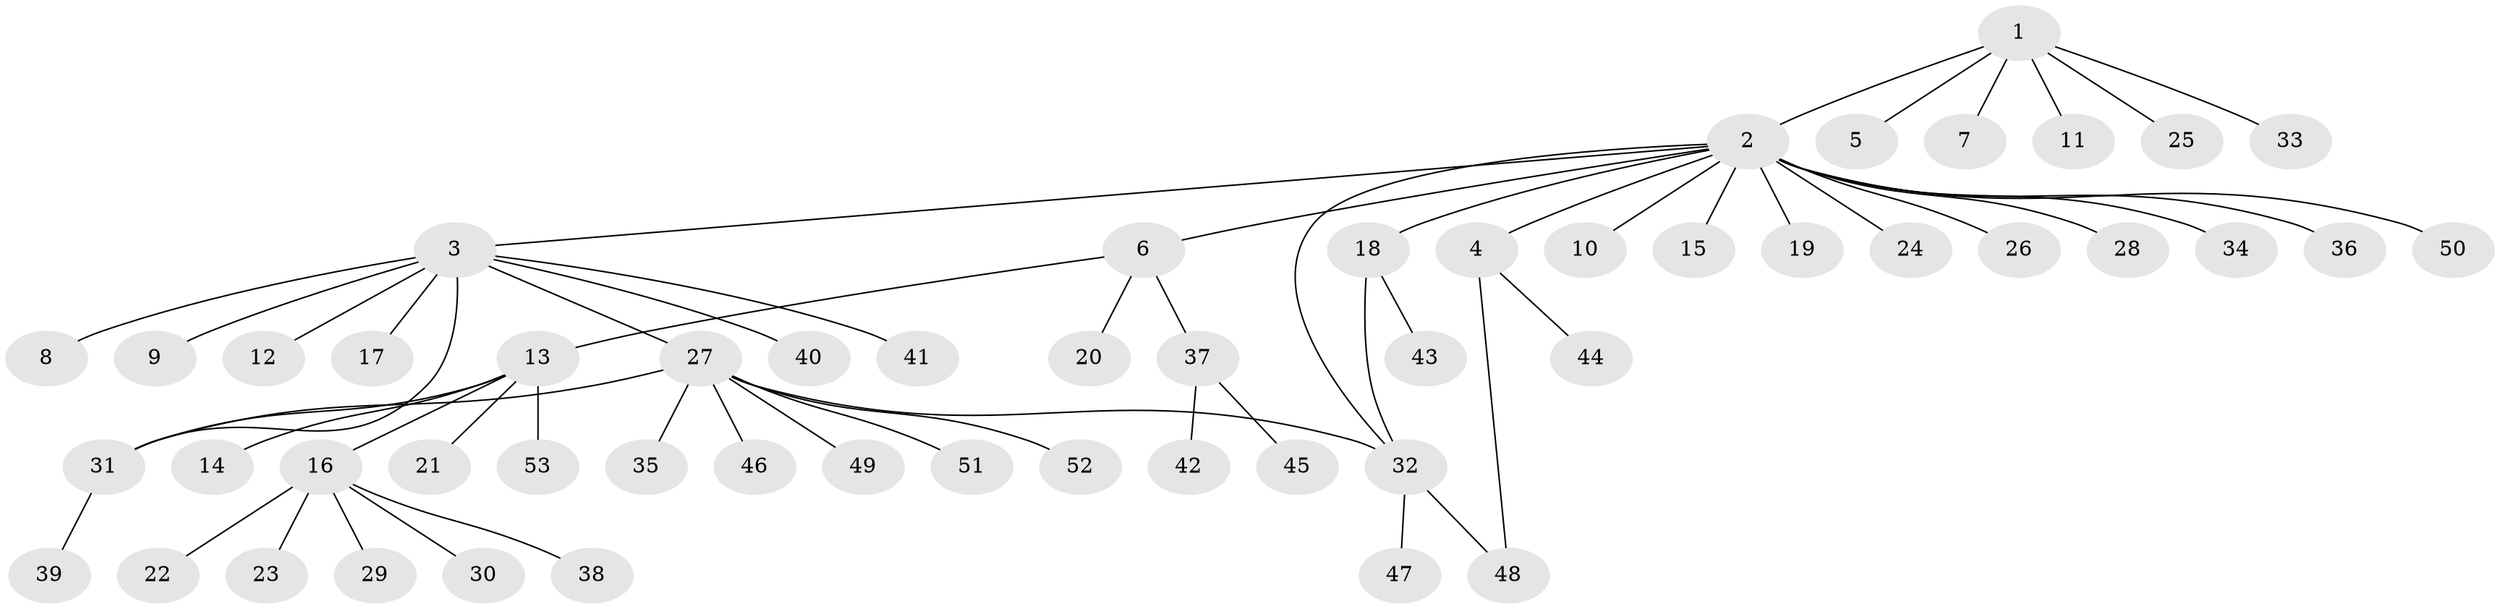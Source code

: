 // coarse degree distribution, {5: 0.09523809523809523, 13: 0.023809523809523808, 8: 0.023809523809523808, 3: 0.07142857142857142, 1: 0.7380952380952381, 7: 0.023809523809523808, 2: 0.023809523809523808}
// Generated by graph-tools (version 1.1) at 2025/23/03/03/25 07:23:53]
// undirected, 53 vertices, 57 edges
graph export_dot {
graph [start="1"]
  node [color=gray90,style=filled];
  1;
  2;
  3;
  4;
  5;
  6;
  7;
  8;
  9;
  10;
  11;
  12;
  13;
  14;
  15;
  16;
  17;
  18;
  19;
  20;
  21;
  22;
  23;
  24;
  25;
  26;
  27;
  28;
  29;
  30;
  31;
  32;
  33;
  34;
  35;
  36;
  37;
  38;
  39;
  40;
  41;
  42;
  43;
  44;
  45;
  46;
  47;
  48;
  49;
  50;
  51;
  52;
  53;
  1 -- 2;
  1 -- 5;
  1 -- 7;
  1 -- 11;
  1 -- 25;
  1 -- 33;
  2 -- 3;
  2 -- 4;
  2 -- 6;
  2 -- 10;
  2 -- 15;
  2 -- 18;
  2 -- 19;
  2 -- 24;
  2 -- 26;
  2 -- 28;
  2 -- 32;
  2 -- 34;
  2 -- 36;
  2 -- 50;
  3 -- 8;
  3 -- 9;
  3 -- 12;
  3 -- 17;
  3 -- 27;
  3 -- 31;
  3 -- 40;
  3 -- 41;
  4 -- 44;
  4 -- 48;
  6 -- 13;
  6 -- 20;
  6 -- 37;
  13 -- 14;
  13 -- 16;
  13 -- 21;
  13 -- 31;
  13 -- 53;
  16 -- 22;
  16 -- 23;
  16 -- 29;
  16 -- 30;
  16 -- 38;
  18 -- 32;
  18 -- 43;
  27 -- 31;
  27 -- 32;
  27 -- 35;
  27 -- 46;
  27 -- 49;
  27 -- 51;
  27 -- 52;
  31 -- 39;
  32 -- 47;
  32 -- 48;
  37 -- 42;
  37 -- 45;
}
